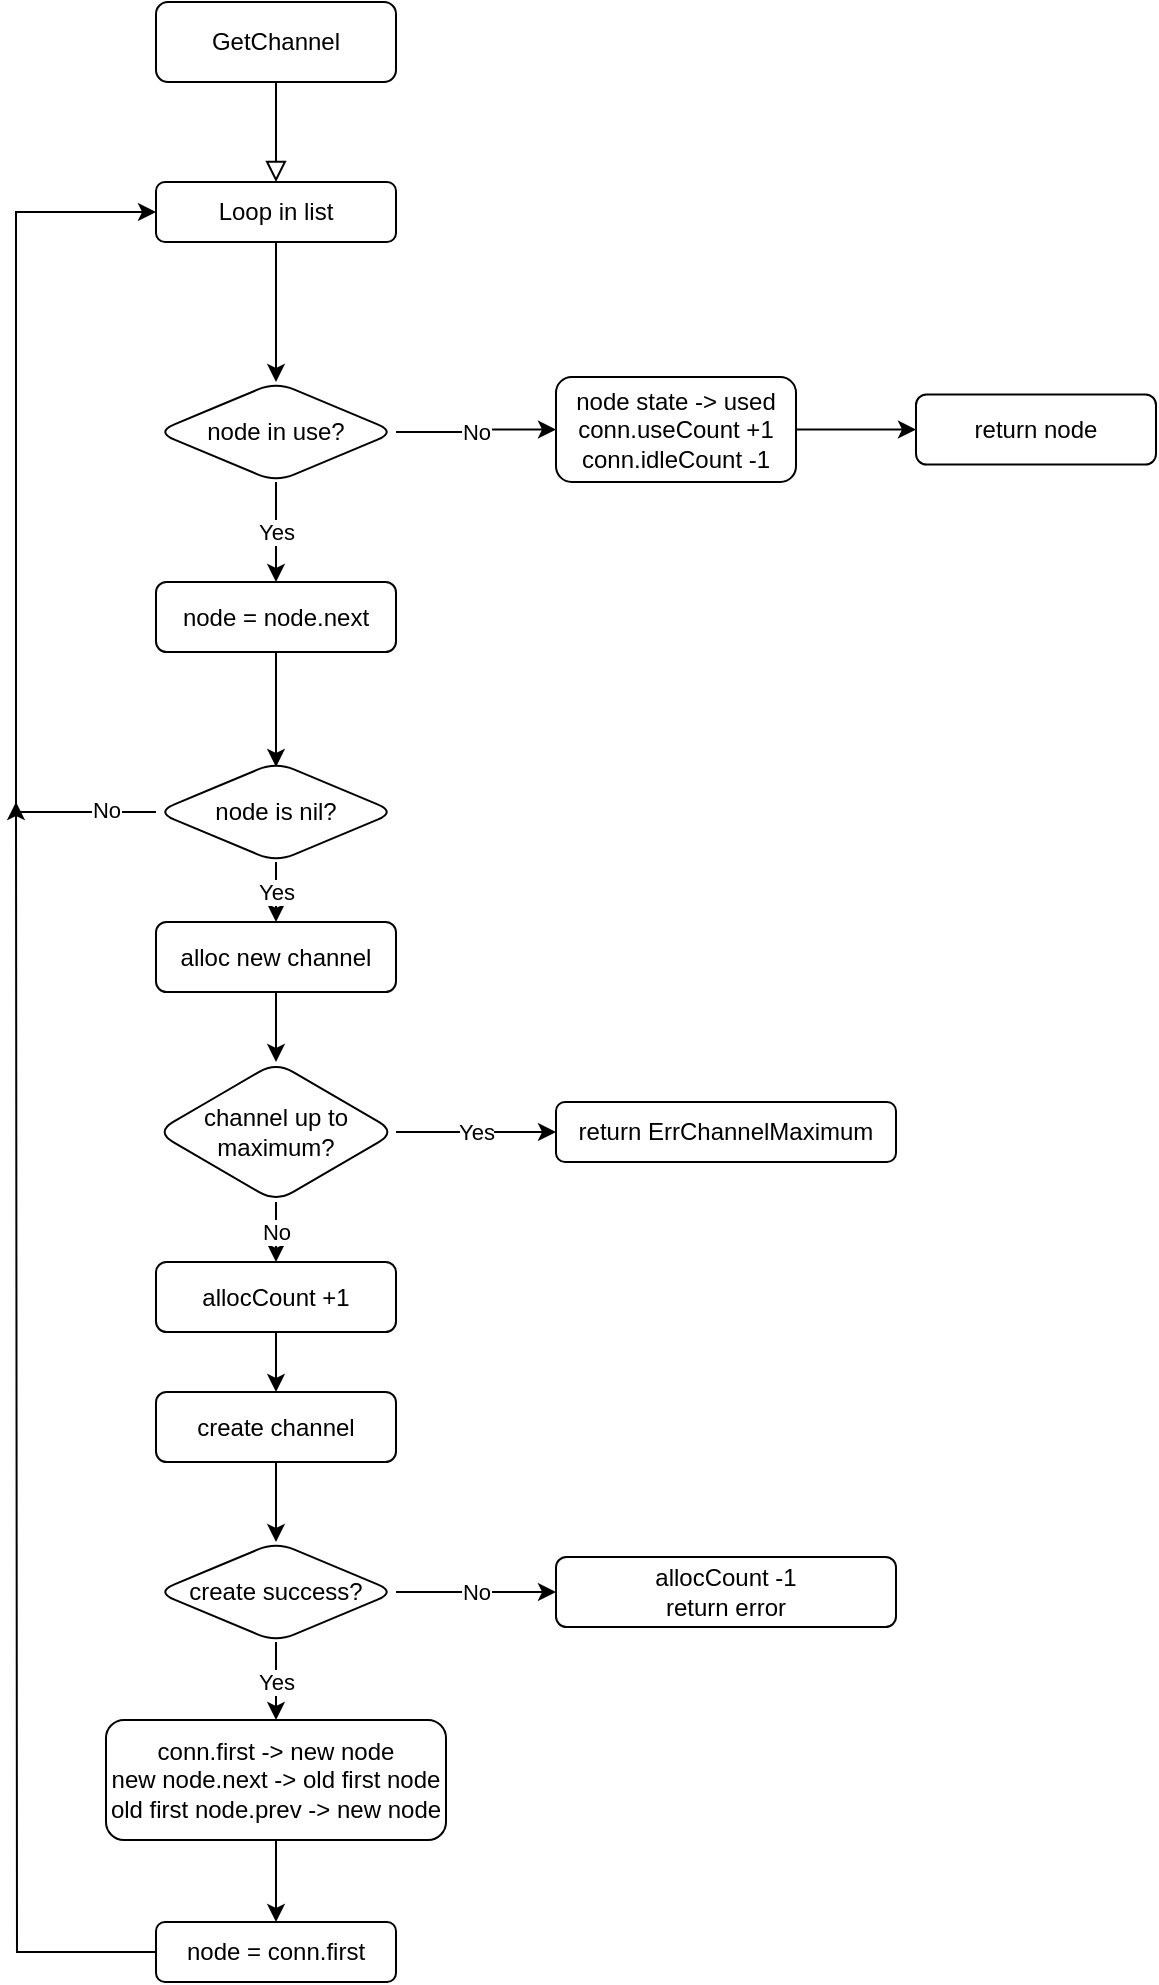 <mxfile version="14.6.13" type="device"><diagram id="C5RBs43oDa-KdzZeNtuy" name="Page-1"><mxGraphModel dx="1086" dy="966" grid="1" gridSize="10" guides="1" tooltips="1" connect="1" arrows="1" fold="1" page="1" pageScale="1" pageWidth="827" pageHeight="1169" math="0" shadow="0"><root><mxCell id="WIyWlLk6GJQsqaUBKTNV-0"/><mxCell id="WIyWlLk6GJQsqaUBKTNV-1" parent="WIyWlLk6GJQsqaUBKTNV-0"/><mxCell id="WIyWlLk6GJQsqaUBKTNV-2" value="" style="rounded=0;html=1;jettySize=auto;orthogonalLoop=1;fontSize=11;endArrow=block;endFill=0;endSize=8;strokeWidth=1;shadow=0;labelBackgroundColor=none;edgeStyle=orthogonalEdgeStyle;" parent="WIyWlLk6GJQsqaUBKTNV-1" source="WIyWlLk6GJQsqaUBKTNV-3" edge="1"><mxGeometry relative="1" as="geometry"><mxPoint x="259" y="180" as="targetPoint"/></mxGeometry></mxCell><mxCell id="WIyWlLk6GJQsqaUBKTNV-3" value="GetChannel" style="rounded=1;whiteSpace=wrap;html=1;fontSize=12;glass=0;strokeWidth=1;shadow=0;" parent="WIyWlLk6GJQsqaUBKTNV-1" vertex="1"><mxGeometry x="199" y="90" width="120" height="40" as="geometry"/></mxCell><mxCell id="58-rmLNnVCNkG5VwcDde-4" value="" style="edgeStyle=orthogonalEdgeStyle;rounded=0;orthogonalLoop=1;jettySize=auto;html=1;" parent="WIyWlLk6GJQsqaUBKTNV-1" source="58-rmLNnVCNkG5VwcDde-0" target="58-rmLNnVCNkG5VwcDde-3" edge="1"><mxGeometry relative="1" as="geometry"/></mxCell><mxCell id="58-rmLNnVCNkG5VwcDde-0" value="Loop in list" style="rounded=1;whiteSpace=wrap;html=1;" parent="WIyWlLk6GJQsqaUBKTNV-1" vertex="1"><mxGeometry x="199" y="180" width="120" height="30" as="geometry"/></mxCell><mxCell id="58-rmLNnVCNkG5VwcDde-11" value="No" style="edgeStyle=orthogonalEdgeStyle;rounded=0;orthogonalLoop=1;jettySize=auto;html=1;entryX=0;entryY=0.5;entryDx=0;entryDy=0;" parent="WIyWlLk6GJQsqaUBKTNV-1" source="58-rmLNnVCNkG5VwcDde-3" target="58-rmLNnVCNkG5VwcDde-5" edge="1"><mxGeometry relative="1" as="geometry"/></mxCell><mxCell id="58-rmLNnVCNkG5VwcDde-12" value="Yes" style="edgeStyle=orthogonalEdgeStyle;rounded=0;orthogonalLoop=1;jettySize=auto;html=1;entryX=0.5;entryY=0;entryDx=0;entryDy=0;" parent="WIyWlLk6GJQsqaUBKTNV-1" source="58-rmLNnVCNkG5VwcDde-3" target="58-rmLNnVCNkG5VwcDde-9" edge="1"><mxGeometry relative="1" as="geometry"/></mxCell><mxCell id="58-rmLNnVCNkG5VwcDde-3" value="node in use?" style="rhombus;whiteSpace=wrap;html=1;rounded=1;" parent="WIyWlLk6GJQsqaUBKTNV-1" vertex="1"><mxGeometry x="199" y="280" width="120" height="50" as="geometry"/></mxCell><mxCell id="58-rmLNnVCNkG5VwcDde-8" value="" style="edgeStyle=orthogonalEdgeStyle;rounded=0;orthogonalLoop=1;jettySize=auto;html=1;exitX=1;exitY=0.5;exitDx=0;exitDy=0;" parent="WIyWlLk6GJQsqaUBKTNV-1" source="58-rmLNnVCNkG5VwcDde-5" target="58-rmLNnVCNkG5VwcDde-7" edge="1"><mxGeometry relative="1" as="geometry"/></mxCell><mxCell id="58-rmLNnVCNkG5VwcDde-5" value="node state -&amp;gt; used&lt;br&gt;conn.useCount +1&lt;br&gt;conn.idleCount -1" style="whiteSpace=wrap;html=1;rounded=1;" parent="WIyWlLk6GJQsqaUBKTNV-1" vertex="1"><mxGeometry x="399" y="277.5" width="120" height="52.5" as="geometry"/></mxCell><mxCell id="58-rmLNnVCNkG5VwcDde-7" value="return node" style="whiteSpace=wrap;html=1;rounded=1;" parent="WIyWlLk6GJQsqaUBKTNV-1" vertex="1"><mxGeometry x="579" y="286.25" width="120" height="35" as="geometry"/></mxCell><mxCell id="58-rmLNnVCNkG5VwcDde-14" value="" style="edgeStyle=orthogonalEdgeStyle;rounded=0;orthogonalLoop=1;jettySize=auto;html=1;" parent="WIyWlLk6GJQsqaUBKTNV-1" source="58-rmLNnVCNkG5VwcDde-9" edge="1"><mxGeometry relative="1" as="geometry"><mxPoint x="259" y="472.5" as="targetPoint"/></mxGeometry></mxCell><mxCell id="58-rmLNnVCNkG5VwcDde-9" value="node = node.next" style="whiteSpace=wrap;html=1;rounded=1;" parent="WIyWlLk6GJQsqaUBKTNV-1" vertex="1"><mxGeometry x="199" y="380" width="120" height="35" as="geometry"/></mxCell><mxCell id="58-rmLNnVCNkG5VwcDde-17" style="edgeStyle=orthogonalEdgeStyle;rounded=0;orthogonalLoop=1;jettySize=auto;html=1;exitX=0;exitY=0.5;exitDx=0;exitDy=0;entryX=0;entryY=0.5;entryDx=0;entryDy=0;" parent="WIyWlLk6GJQsqaUBKTNV-1" source="58-rmLNnVCNkG5VwcDde-15" target="58-rmLNnVCNkG5VwcDde-0" edge="1"><mxGeometry relative="1" as="geometry"><mxPoint x="139" y="190" as="targetPoint"/><Array as="points"><mxPoint x="129" y="495"/><mxPoint x="129" y="195"/></Array></mxGeometry></mxCell><mxCell id="58-rmLNnVCNkG5VwcDde-19" value="No" style="edgeLabel;html=1;align=center;verticalAlign=middle;resizable=0;points=[];" parent="58-rmLNnVCNkG5VwcDde-17" vertex="1" connectable="0"><mxGeometry x="-0.886" y="-1" relative="1" as="geometry"><mxPoint as="offset"/></mxGeometry></mxCell><mxCell id="58-rmLNnVCNkG5VwcDde-23" value="Yes" style="edgeStyle=orthogonalEdgeStyle;rounded=0;orthogonalLoop=1;jettySize=auto;html=1;" parent="WIyWlLk6GJQsqaUBKTNV-1" source="58-rmLNnVCNkG5VwcDde-15" target="58-rmLNnVCNkG5VwcDde-22" edge="1"><mxGeometry relative="1" as="geometry"/></mxCell><mxCell id="58-rmLNnVCNkG5VwcDde-15" value="node is nil?" style="rhombus;whiteSpace=wrap;html=1;rounded=1;" parent="WIyWlLk6GJQsqaUBKTNV-1" vertex="1"><mxGeometry x="199" y="470" width="120" height="50" as="geometry"/></mxCell><mxCell id="58-rmLNnVCNkG5VwcDde-37" value="" style="edgeStyle=orthogonalEdgeStyle;rounded=0;orthogonalLoop=1;jettySize=auto;html=1;" parent="WIyWlLk6GJQsqaUBKTNV-1" source="58-rmLNnVCNkG5VwcDde-22" target="58-rmLNnVCNkG5VwcDde-36" edge="1"><mxGeometry relative="1" as="geometry"/></mxCell><mxCell id="58-rmLNnVCNkG5VwcDde-22" value="alloc new channel" style="rounded=1;whiteSpace=wrap;html=1;" parent="WIyWlLk6GJQsqaUBKTNV-1" vertex="1"><mxGeometry x="199" y="550" width="120" height="35" as="geometry"/></mxCell><mxCell id="58-rmLNnVCNkG5VwcDde-27" value="" style="edgeStyle=orthogonalEdgeStyle;rounded=0;orthogonalLoop=1;jettySize=auto;html=1;" parent="WIyWlLk6GJQsqaUBKTNV-1" source="58-rmLNnVCNkG5VwcDde-24" target="58-rmLNnVCNkG5VwcDde-26" edge="1"><mxGeometry relative="1" as="geometry"/></mxCell><mxCell id="58-rmLNnVCNkG5VwcDde-24" value="allocCount +1" style="rounded=1;whiteSpace=wrap;html=1;" parent="WIyWlLk6GJQsqaUBKTNV-1" vertex="1"><mxGeometry x="199" y="720" width="120" height="35" as="geometry"/></mxCell><mxCell id="58-rmLNnVCNkG5VwcDde-34" style="edgeStyle=orthogonalEdgeStyle;rounded=0;orthogonalLoop=1;jettySize=auto;html=1;entryX=0.5;entryY=0;entryDx=0;entryDy=0;" parent="WIyWlLk6GJQsqaUBKTNV-1" source="58-rmLNnVCNkG5VwcDde-26" target="58-rmLNnVCNkG5VwcDde-32" edge="1"><mxGeometry relative="1" as="geometry"/></mxCell><mxCell id="58-rmLNnVCNkG5VwcDde-26" value="create channel" style="rounded=1;whiteSpace=wrap;html=1;" parent="WIyWlLk6GJQsqaUBKTNV-1" vertex="1"><mxGeometry x="199" y="785" width="120" height="35" as="geometry"/></mxCell><mxCell id="58-rmLNnVCNkG5VwcDde-42" value="No" style="edgeStyle=orthogonalEdgeStyle;rounded=0;orthogonalLoop=1;jettySize=auto;html=1;" parent="WIyWlLk6GJQsqaUBKTNV-1" source="58-rmLNnVCNkG5VwcDde-32" target="58-rmLNnVCNkG5VwcDde-41" edge="1"><mxGeometry relative="1" as="geometry"/></mxCell><mxCell id="58-rmLNnVCNkG5VwcDde-44" value="Yes" style="edgeStyle=orthogonalEdgeStyle;rounded=0;orthogonalLoop=1;jettySize=auto;html=1;" parent="WIyWlLk6GJQsqaUBKTNV-1" source="58-rmLNnVCNkG5VwcDde-32" target="58-rmLNnVCNkG5VwcDde-43" edge="1"><mxGeometry relative="1" as="geometry"/></mxCell><mxCell id="58-rmLNnVCNkG5VwcDde-32" value="create success?" style="rhombus;whiteSpace=wrap;html=1;rounded=1;" parent="WIyWlLk6GJQsqaUBKTNV-1" vertex="1"><mxGeometry x="199" y="860" width="120" height="50" as="geometry"/></mxCell><mxCell id="58-rmLNnVCNkG5VwcDde-39" value="Yes" style="edgeStyle=orthogonalEdgeStyle;rounded=0;orthogonalLoop=1;jettySize=auto;html=1;" parent="WIyWlLk6GJQsqaUBKTNV-1" source="58-rmLNnVCNkG5VwcDde-36" target="58-rmLNnVCNkG5VwcDde-38" edge="1"><mxGeometry relative="1" as="geometry"/></mxCell><mxCell id="58-rmLNnVCNkG5VwcDde-40" value="No" style="edgeStyle=orthogonalEdgeStyle;rounded=0;orthogonalLoop=1;jettySize=auto;html=1;entryX=0.5;entryY=0;entryDx=0;entryDy=0;" parent="WIyWlLk6GJQsqaUBKTNV-1" source="58-rmLNnVCNkG5VwcDde-36" target="58-rmLNnVCNkG5VwcDde-24" edge="1"><mxGeometry relative="1" as="geometry"/></mxCell><mxCell id="58-rmLNnVCNkG5VwcDde-36" value="channel up to maximum?" style="rhombus;whiteSpace=wrap;html=1;rounded=1;" parent="WIyWlLk6GJQsqaUBKTNV-1" vertex="1"><mxGeometry x="199" y="620" width="120" height="70" as="geometry"/></mxCell><mxCell id="58-rmLNnVCNkG5VwcDde-38" value="return ErrChannelMaximum" style="whiteSpace=wrap;html=1;rounded=1;" parent="WIyWlLk6GJQsqaUBKTNV-1" vertex="1"><mxGeometry x="399" y="640" width="170" height="30" as="geometry"/></mxCell><mxCell id="58-rmLNnVCNkG5VwcDde-41" value="allocCount -1&lt;br&gt;return error" style="whiteSpace=wrap;html=1;rounded=1;" parent="WIyWlLk6GJQsqaUBKTNV-1" vertex="1"><mxGeometry x="399" y="867.5" width="170" height="35" as="geometry"/></mxCell><mxCell id="58-rmLNnVCNkG5VwcDde-46" value="" style="edgeStyle=orthogonalEdgeStyle;rounded=0;orthogonalLoop=1;jettySize=auto;html=1;" parent="WIyWlLk6GJQsqaUBKTNV-1" source="58-rmLNnVCNkG5VwcDde-43" target="58-rmLNnVCNkG5VwcDde-45" edge="1"><mxGeometry relative="1" as="geometry"/></mxCell><mxCell id="58-rmLNnVCNkG5VwcDde-43" value="conn.first -&amp;gt; new node&lt;br&gt;new node.next -&amp;gt; old first node&lt;br&gt;old first node.prev -&amp;gt; new node" style="whiteSpace=wrap;html=1;rounded=1;" parent="WIyWlLk6GJQsqaUBKTNV-1" vertex="1"><mxGeometry x="174" y="949" width="170" height="60" as="geometry"/></mxCell><mxCell id="58-rmLNnVCNkG5VwcDde-47" style="edgeStyle=orthogonalEdgeStyle;rounded=0;orthogonalLoop=1;jettySize=auto;html=1;" parent="WIyWlLk6GJQsqaUBKTNV-1" source="58-rmLNnVCNkG5VwcDde-45" edge="1"><mxGeometry relative="1" as="geometry"><mxPoint x="129" y="490" as="targetPoint"/></mxGeometry></mxCell><mxCell id="58-rmLNnVCNkG5VwcDde-45" value="node = conn.first" style="whiteSpace=wrap;html=1;rounded=1;" parent="WIyWlLk6GJQsqaUBKTNV-1" vertex="1"><mxGeometry x="199" y="1050" width="120" height="30" as="geometry"/></mxCell></root></mxGraphModel></diagram></mxfile>